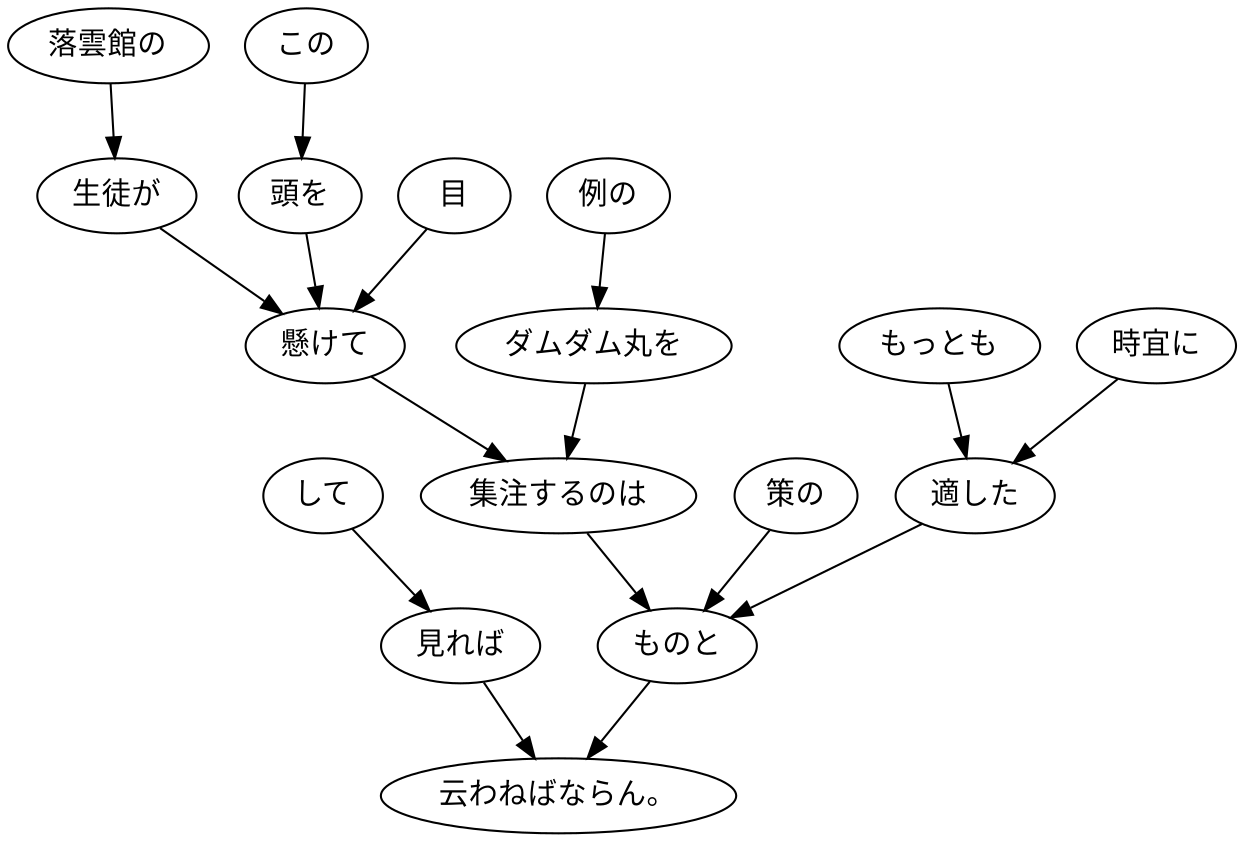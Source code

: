 digraph graph4954 {
	node0 [label="して"];
	node1 [label="見れば"];
	node2 [label="落雲館の"];
	node3 [label="生徒が"];
	node4 [label="この"];
	node5 [label="頭を"];
	node6 [label="目"];
	node7 [label="懸けて"];
	node8 [label="例の"];
	node9 [label="ダムダム丸を"];
	node10 [label="集注するのは"];
	node11 [label="策の"];
	node12 [label="もっとも"];
	node13 [label="時宜に"];
	node14 [label="適した"];
	node15 [label="ものと"];
	node16 [label="云わねばならん。"];
	node0 -> node1;
	node1 -> node16;
	node2 -> node3;
	node3 -> node7;
	node4 -> node5;
	node5 -> node7;
	node6 -> node7;
	node7 -> node10;
	node8 -> node9;
	node9 -> node10;
	node10 -> node15;
	node11 -> node15;
	node12 -> node14;
	node13 -> node14;
	node14 -> node15;
	node15 -> node16;
}
